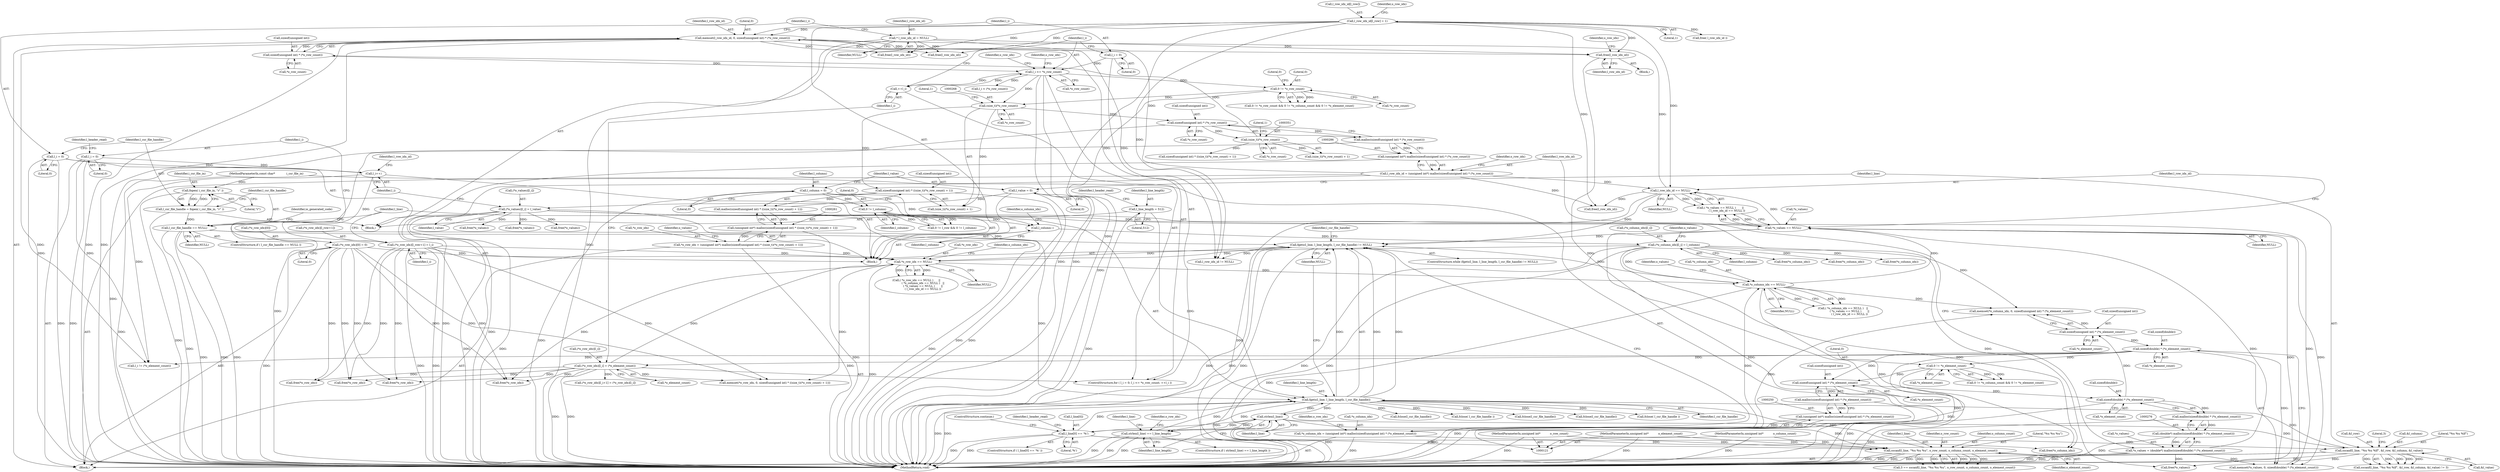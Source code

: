 digraph "0_libxsmm_151481489192e6d1997f8bde52c5c425ea41741d_2@API" {
"1000186" [label="(Call,free(l_row_idx_id))"];
"1000500" [label="(Call,l_row_idx_id[l_row] = 1)"];
"1000142" [label="(Call,* l_row_idx_id = NULL)"];
"1000373" [label="(Call,memset(l_row_idx_id, 0, sizeof(unsigned int) * (*o_row_count)))"];
"1000309" [label="(Call,l_row_idx_id == NULL)"];
"1000283" [label="(Call,l_row_idx_id = (unsigned int*) malloc(sizeof(unsigned int) * (*o_row_count)))"];
"1000285" [label="(Call,(unsigned int*) malloc(sizeof(unsigned int) * (*o_row_count)))"];
"1000287" [label="(Call,malloc(sizeof(unsigned int) * (*o_row_count)))"];
"1000288" [label="(Call,sizeof(unsigned int) * (*o_row_count))"];
"1000267" [label="(Call,(size_t)(*o_row_count))"];
"1000385" [label="(Call,l_i <= *o_row_count)"];
"1000382" [label="(Call,l_i = 0)"];
"1000389" [label="(Call,++l_i)"];
"1000376" [label="(Call,sizeof(unsigned int) * (*o_row_count))"];
"1000350" [label="(Call,(size_t)(*o_row_count))"];
"1000232" [label="(Call,0 != *o_row_count)"];
"1000305" [label="(Call,*o_values == NULL)"];
"1000492" [label="(Call,(*o_values)[l_i] = l_value)"];
"1000429" [label="(Call,l_value = 0)"];
"1000272" [label="(Call,*o_values = (double*) malloc(sizeof(double) * (*o_element_count)))"];
"1000275" [label="(Call,(double*) malloc(sizeof(double) * (*o_element_count)))"];
"1000277" [label="(Call,malloc(sizeof(double) * (*o_element_count)))"];
"1000278" [label="(Call,sizeof(double) * (*o_element_count))"];
"1000252" [label="(Call,sizeof(unsigned int) * (*o_element_count))"];
"1000241" [label="(Call,0 != *o_element_count)"];
"1000368" [label="(Call,sizeof(double) * (*o_element_count))"];
"1000359" [label="(Call,sizeof(unsigned int) * (*o_element_count))"];
"1000300" [label="(Call,*o_column_idx == NULL)"];
"1000486" [label="(Call,(*o_column_idx)[l_i] = l_column)"];
"1000484" [label="(Call,l_column--)"];
"1000425" [label="(Call,l_column = 0)"];
"1000479" [label="(Call,0 != l_column)"];
"1000246" [label="(Call,*o_column_idx = (unsigned int*) malloc(sizeof(unsigned int) * (*o_element_count)))"];
"1000249" [label="(Call,(unsigned int*) malloc(sizeof(unsigned int) * (*o_element_count)))"];
"1000251" [label="(Call,malloc(sizeof(unsigned int) * (*o_element_count)))"];
"1000295" [label="(Call,*o_row_idx == NULL)"];
"1000505" [label="(Call,(*o_row_idx)[l_row+1] = l_i)"];
"1000498" [label="(Call,l_i++)"];
"1000404" [label="(Call,l_i = 0)"];
"1000146" [label="(Call,l_i = 0)"];
"1000391" [label="(Call,(*o_row_idx)[l_i] = (*o_element_count))"];
"1000257" [label="(Call,*o_row_idx = (unsigned int*) malloc(sizeof(unsigned int) * ((size_t)(*o_row_count) + 1)))"];
"1000260" [label="(Call,(unsigned int*) malloc(sizeof(unsigned int) * ((size_t)(*o_row_count) + 1)))"];
"1000262" [label="(Call,malloc(sizeof(unsigned int) * ((size_t)(*o_row_count) + 1)))"];
"1000263" [label="(Call,sizeof(unsigned int) * ((size_t)(*o_row_count) + 1))"];
"1000398" [label="(Call,(*o_row_idx)[0] = 0)"];
"1000164" [label="(Call,fgets(l_line, l_line_length, l_csr_file_handle) != NULL)"];
"1000165" [label="(Call,fgets(l_line, l_line_length, l_csr_file_handle))"];
"1000225" [label="(Call,sscanf(l_line, \"%u %u %u\", o_row_count, o_column_count, o_element_count))"];
"1000207" [label="(Call,l_line[0] == '%')"];
"1000173" [label="(Call,strlen(l_line))"];
"1000127" [label="(MethodParameterIn,unsigned int*           o_row_count)"];
"1000128" [label="(MethodParameterIn,unsigned int*           o_column_count)"];
"1000129" [label="(MethodParameterIn,unsigned int*           o_element_count)"];
"1000434" [label="(Call,sscanf(l_line, \"%u %u %lf\", &l_row, &l_column, &l_value))"];
"1000133" [label="(Call,l_line_length = 512)"];
"1000172" [label="(Call,strlen(l_line) == l_line_length)"];
"1000155" [label="(Call,l_csr_file_handle == NULL)"];
"1000149" [label="(Call,l_csr_file_handle = fopen( i_csr_file_in, \"r\" ))"];
"1000151" [label="(Call,fopen( i_csr_file_in, \"r\" ))"];
"1000123" [label="(MethodParameterIn,const char*             i_csr_file_in)"];
"1000142" [label="(Call,* l_row_idx_id = NULL)"];
"1000287" [label="(Call,malloc(sizeof(unsigned int) * (*o_row_count)))"];
"1000148" [label="(Literal,0)"];
"1000227" [label="(Literal,\"%u %u %u\")"];
"1000316" [label="(Call,free(*o_column_idx))"];
"1000369" [label="(Call,sizeof(double))"];
"1000429" [label="(Call,l_value = 0)"];
"1000499" [label="(Identifier,l_i)"];
"1000387" [label="(Call,*o_row_count)"];
"1000155" [label="(Call,l_csr_file_handle == NULL)"];
"1000373" [label="(Call,memset(l_row_idx_id, 0, sizeof(unsigned int) * (*o_row_count)))"];
"1000294" [label="(Call,( *o_row_idx == NULL )      ||\n               ( *o_column_idx == NULL )   ||\n               ( *o_values == NULL )       ||\n               ( l_row_idx_id == NULL ))"];
"1000169" [label="(Identifier,NULL)"];
"1000346" [label="(Call,sizeof(unsigned int) * ((size_t)(*o_row_count) + 1))"];
"1000218" [label="(Identifier,l_header_read)"];
"1000307" [label="(Identifier,o_values)"];
"1000152" [label="(Identifier,i_csr_file_in)"];
"1000521" [label="(Call,free(*o_row_idx))"];
"1000584" [label="(MethodReturn,void)"];
"1000497" [label="(Identifier,l_value)"];
"1000354" [label="(Literal,1)"];
"1000259" [label="(Identifier,o_row_idx)"];
"1000377" [label="(Call,sizeof(unsigned int))"];
"1000284" [label="(Identifier,l_row_idx_id)"];
"1000557" [label="(Call,l_i < (*o_row_count))"];
"1000186" [label="(Call,free(l_row_idx_id))"];
"1000374" [label="(Identifier,l_row_idx_id)"];
"1000177" [label="(Call,free(*o_row_idx))"];
"1000305" [label="(Call,*o_values == NULL)"];
"1000272" [label="(Call,*o_values = (double*) malloc(sizeof(double) * (*o_element_count)))"];
"1000281" [label="(Call,*o_element_count)"];
"1000295" [label="(Call,*o_row_idx == NULL)"];
"1000425" [label="(Call,l_column = 0)"];
"1000404" [label="(Call,l_i = 0)"];
"1000386" [label="(Identifier,l_i)"];
"1000207" [label="(Call,l_line[0] == '%')"];
"1000392" [label="(Call,(*o_row_idx)[l_i])"];
"1000291" [label="(Call,*o_row_count)"];
"1000384" [label="(Literal,0)"];
"1000498" [label="(Call,l_i++)"];
"1000385" [label="(Call,l_i <= *o_row_count)"];
"1000273" [label="(Call,*o_values)"];
"1000350" [label="(Call,(size_t)(*o_row_count))"];
"1000375" [label="(Literal,0)"];
"1000481" [label="(Identifier,l_column)"];
"1000147" [label="(Identifier,l_i)"];
"1000167" [label="(Identifier,l_line_length)"];
"1000157" [label="(Identifier,NULL)"];
"1000251" [label="(Call,malloc(sizeof(unsigned int) * (*o_element_count)))"];
"1000300" [label="(Call,*o_column_idx == NULL)"];
"1000172" [label="(Call,strlen(l_line) == l_line_length)"];
"1000154" [label="(ControlStructure,if ( l_csr_file_handle == NULL ))"];
"1000571" [label="(Call,(*o_row_idx)[l_i+1] = (*o_row_idx)[l_i])"];
"1000368" [label="(Call,sizeof(double) * (*o_element_count))"];
"1000371" [label="(Call,*o_element_count)"];
"1000336" [label="(Call,fclose(l_csr_file_handle))"];
"1000190" [label="(Identifier,o_row_idx)"];
"1000512" [label="(Identifier,l_i)"];
"1000501" [label="(Call,l_row_idx_id[l_row])"];
"1000401" [label="(Identifier,o_row_idx)"];
"1000451" [label="(Call,free(*o_values))"];
"1000176" [label="(Block,)"];
"1000253" [label="(Call,sizeof(unsigned int))"];
"1000390" [label="(Identifier,l_i)"];
"1000441" [label="(Call,&l_value)"];
"1000236" [label="(Call,0 != *o_column_count && 0 != *o_element_count)"];
"1000296" [label="(Call,*o_row_idx)"];
"1000527" [label="(Call,free(*o_values))"];
"1000342" [label="(Call,memset(*o_row_idx, 0, sizeof(unsigned int) * ((size_t)(*o_row_count) + 1)))"];
"1000491" [label="(Identifier,l_column)"];
"1000211" [label="(Literal,'%')"];
"1000139" [label="(Identifier,l_header_read)"];
"1000171" [label="(ControlStructure,if ( strlen(l_line) == l_line_length ))"];
"1000225" [label="(Call,sscanf(l_line, \"%u %u %u\", o_row_count, o_column_count, o_element_count))"];
"1000493" [label="(Call,(*o_values)[l_i])"];
"1000433" [label="(Call,sscanf(l_line, \"%u %u %lf\", &l_row, &l_column, &l_value) != 3)"];
"1000187" [label="(Identifier,l_row_idx_id)"];
"1000200" [label="(Call,fclose(l_csr_file_handle))"];
"1000437" [label="(Call,&l_row)"];
"1000299" [label="(Call,( *o_column_idx == NULL )   ||\n               ( *o_values == NULL )       ||\n               ( l_row_idx_id == NULL ))"];
"1000383" [label="(Identifier,l_i)"];
"1000267" [label="(Call,(size_t)(*o_row_count))"];
"1000285" [label="(Call,(unsigned int*) malloc(sizeof(unsigned int) * (*o_row_count)))"];
"1000288" [label="(Call,sizeof(unsigned int) * (*o_row_count))"];
"1000153" [label="(Literal,\"r\")"];
"1000150" [label="(Identifier,l_csr_file_handle)"];
"1000160" [label="(Identifier,io_generated_code)"];
"1000164" [label="(Call,fgets(l_line, l_line_length, l_csr_file_handle) != NULL)"];
"1000232" [label="(Call,0 != *o_row_count)"];
"1000382" [label="(Call,l_i = 0)"];
"1000352" [label="(Call,*o_row_count)"];
"1000238" [label="(Literal,0)"];
"1000165" [label="(Call,fgets(l_line, l_line_length, l_csr_file_handle))"];
"1000146" [label="(Call,l_i = 0)"];
"1000359" [label="(Call,sizeof(unsigned int) * (*o_element_count))"];
"1000255" [label="(Call,*o_element_count)"];
"1000431" [label="(Literal,0)"];
"1000376" [label="(Call,sizeof(unsigned int) * (*o_row_count))"];
"1000130" [label="(Block,)"];
"1000129" [label="(MethodParameterIn,unsigned int*           o_element_count)"];
"1000430" [label="(Identifier,l_value)"];
"1000415" [label="(Call,fclose( l_csr_file_handle ))"];
"1000502" [label="(Identifier,l_row_idx_id)"];
"1000168" [label="(Identifier,l_csr_file_handle)"];
"1000128" [label="(MethodParameterIn,unsigned int*           o_column_count)"];
"1000379" [label="(Call,*o_row_count)"];
"1000306" [label="(Call,*o_values)"];
"1000479" [label="(Call,0 != l_column)"];
"1000274" [label="(Identifier,o_values)"];
"1000443" [label="(Literal,3)"];
"1000234" [label="(Call,*o_row_count)"];
"1000486" [label="(Call,(*o_column_idx)[l_i] = l_column)"];
"1000362" [label="(Call,*o_element_count)"];
"1000249" [label="(Call,(unsigned int*) malloc(sizeof(unsigned int) * (*o_element_count)))"];
"1000485" [label="(Identifier,l_column)"];
"1000506" [label="(Call,(*o_row_idx)[l_row+1])"];
"1000508" [label="(Identifier,o_row_idx)"];
"1000301" [label="(Call,*o_column_idx)"];
"1000322" [label="(Call,free(l_row_idx_id))"];
"1000298" [label="(Identifier,NULL)"];
"1000226" [label="(Identifier,l_line)"];
"1000233" [label="(Literal,0)"];
"1000206" [label="(ControlStructure,if ( l_line[0] == '%' ))"];
"1000389" [label="(Call,++l_i)"];
"1000277" [label="(Call,malloc(sizeof(double) * (*o_element_count)))"];
"1000241" [label="(Call,0 != *o_element_count)"];
"1000427" [label="(Literal,0)"];
"1000257" [label="(Call,*o_row_idx = (unsigned int*) malloc(sizeof(unsigned int) * ((size_t)(*o_row_count) + 1)))"];
"1000549" [label="(Call,l_row_idx_id != NULL)"];
"1000454" [label="(Call,free(l_row_idx_id))"];
"1000252" [label="(Call,sizeof(unsigned int) * (*o_element_count))"];
"1000408" [label="(Identifier,l_header_read)"];
"1000209" [label="(Identifier,l_line)"];
"1000180" [label="(Call,free(*o_column_idx))"];
"1000262" [label="(Call,malloc(sizeof(unsigned int) * ((size_t)(*o_row_count) + 1)))"];
"1000243" [label="(Call,*o_element_count)"];
"1000439" [label="(Call,&l_column)"];
"1000530" [label="(Call,free(l_row_idx_id))"];
"1000173" [label="(Call,strlen(l_line))"];
"1000436" [label="(Literal,\"%u %u %lf\")"];
"1000381" [label="(ControlStructure,for ( l_i = 0; l_i <= *o_row_count; ++l_i ))"];
"1000127" [label="(MethodParameterIn,unsigned int*           o_row_count)"];
"1000319" [label="(Call,free(*o_values))"];
"1000231" [label="(Call,0 != *o_row_count && 0 != *o_column_count && 0 != *o_element_count)"];
"1000495" [label="(Identifier,o_values)"];
"1000445" [label="(Call,free(*o_row_idx))"];
"1000230" [label="(Identifier,o_element_count)"];
"1000349" [label="(Call,(size_t)(*o_row_count) + 1)"];
"1000468" [label="(Call,fclose(l_csr_file_handle))"];
"1000297" [label="(Identifier,o_row_idx)"];
"1000391" [label="(Call,(*o_row_idx)[l_i] = (*o_element_count))"];
"1000279" [label="(Call,sizeof(double))"];
"1000403" [label="(Literal,0)"];
"1000434" [label="(Call,sscanf(l_line, \"%u %u %lf\", &l_row, &l_column, &l_value))"];
"1000135" [label="(Literal,512)"];
"1000399" [label="(Call,(*o_row_idx)[0])"];
"1000269" [label="(Call,*o_row_count)"];
"1000260" [label="(Call,(unsigned int*) malloc(sizeof(unsigned int) * ((size_t)(*o_row_count) + 1)))"];
"1000448" [label="(Call,free(*o_column_idx))"];
"1000246" [label="(Call,*o_column_idx = (unsigned int*) malloc(sizeof(unsigned int) * (*o_element_count)))"];
"1000228" [label="(Identifier,o_row_count)"];
"1000309" [label="(Call,l_row_idx_id == NULL)"];
"1000245" [label="(Block,)"];
"1000524" [label="(Call,free(*o_column_idx))"];
"1000175" [label="(Identifier,l_line_length)"];
"1000208" [label="(Call,l_line[0])"];
"1000516" [label="(Call,l_i != (*o_element_count))"];
"1000275" [label="(Call,(double*) malloc(sizeof(double) * (*o_element_count)))"];
"1000163" [label="(ControlStructure,while (fgets(l_line, l_line_length, l_csr_file_handle) != NULL))"];
"1000278" [label="(Call,sizeof(double) * (*o_element_count))"];
"1000489" [label="(Identifier,o_column_idx)"];
"1000229" [label="(Identifier,o_column_count)"];
"1000149" [label="(Call,l_csr_file_handle = fopen( i_csr_file_in, \"r\" ))"];
"1000426" [label="(Identifier,l_column)"];
"1000504" [label="(Literal,1)"];
"1000302" [label="(Identifier,o_column_idx)"];
"1000179" [label="(Identifier,o_row_idx)"];
"1000394" [label="(Identifier,o_row_idx)"];
"1000475" [label="(Call,0 != l_row && 0 != l_column)"];
"1000271" [label="(Literal,1)"];
"1000364" [label="(Call,memset(*o_values, 0, sizeof(double) * (*o_element_count)))"];
"1000174" [label="(Identifier,l_line)"];
"1000398" [label="(Call,(*o_row_idx)[0] = 0)"];
"1000360" [label="(Call,sizeof(unsigned int))"];
"1000311" [label="(Identifier,NULL)"];
"1000166" [label="(Identifier,l_line)"];
"1000419" [label="(Block,)"];
"1000355" [label="(Call,memset(*o_column_idx, 0, sizeof(unsigned int) * (*o_element_count)))"];
"1000406" [label="(Literal,0)"];
"1000514" [label="(Identifier,l_csr_file_handle)"];
"1000213" [label="(ControlStructure,continue;)"];
"1000313" [label="(Call,free(*o_row_idx))"];
"1000405" [label="(Identifier,l_i)"];
"1000308" [label="(Identifier,NULL)"];
"1000435" [label="(Identifier,l_line)"];
"1000151" [label="(Call,fopen( i_csr_file_in, \"r\" ))"];
"1000144" [label="(Identifier,NULL)"];
"1000242" [label="(Literal,0)"];
"1000143" [label="(Identifier,l_row_idx_id)"];
"1000289" [label="(Call,sizeof(unsigned int))"];
"1000264" [label="(Call,sizeof(unsigned int))"];
"1000396" [label="(Call,*o_element_count)"];
"1000258" [label="(Call,*o_row_idx)"];
"1000487" [label="(Call,(*o_column_idx)[l_i])"];
"1000505" [label="(Call,(*o_row_idx)[l_row+1] = l_i)"];
"1000310" [label="(Identifier,l_row_idx_id)"];
"1000492" [label="(Call,(*o_values)[l_i] = l_value)"];
"1000156" [label="(Identifier,l_csr_file_handle)"];
"1000303" [label="(Identifier,NULL)"];
"1000304" [label="(Call,( *o_values == NULL )       ||\n               ( l_row_idx_id == NULL ))"];
"1000500" [label="(Call,l_row_idx_id[l_row] = 1)"];
"1000480" [label="(Literal,0)"];
"1000247" [label="(Call,*o_column_idx)"];
"1000283" [label="(Call,l_row_idx_id = (unsigned int*) malloc(sizeof(unsigned int) * (*o_row_count)))"];
"1000266" [label="(Call,(size_t)(*o_row_count) + 1)"];
"1000263" [label="(Call,sizeof(unsigned int) * ((size_t)(*o_row_count) + 1))"];
"1000133" [label="(Call,l_line_length = 512)"];
"1000123" [label="(MethodParameterIn,const char*             i_csr_file_in)"];
"1000223" [label="(Call,3 == sscanf(l_line, \"%u %u %u\", o_row_count, o_column_count, o_element_count))"];
"1000484" [label="(Call,l_column--)"];
"1000183" [label="(Call,free(*o_values))"];
"1000134" [label="(Identifier,l_line_length)"];
"1000513" [label="(Call,fclose( l_csr_file_handle ))"];
"1000582" [label="(Call,free( l_row_idx_id ))"];
"1000186" -> "1000176"  [label="AST: "];
"1000186" -> "1000187"  [label="CFG: "];
"1000187" -> "1000186"  [label="AST: "];
"1000190" -> "1000186"  [label="CFG: "];
"1000186" -> "1000584"  [label="DDG: "];
"1000500" -> "1000186"  [label="DDG: "];
"1000142" -> "1000186"  [label="DDG: "];
"1000373" -> "1000186"  [label="DDG: "];
"1000500" -> "1000419"  [label="AST: "];
"1000500" -> "1000504"  [label="CFG: "];
"1000501" -> "1000500"  [label="AST: "];
"1000504" -> "1000500"  [label="AST: "];
"1000508" -> "1000500"  [label="CFG: "];
"1000500" -> "1000584"  [label="DDG: "];
"1000500" -> "1000309"  [label="DDG: "];
"1000500" -> "1000322"  [label="DDG: "];
"1000500" -> "1000373"  [label="DDG: "];
"1000500" -> "1000454"  [label="DDG: "];
"1000500" -> "1000530"  [label="DDG: "];
"1000500" -> "1000549"  [label="DDG: "];
"1000500" -> "1000582"  [label="DDG: "];
"1000142" -> "1000130"  [label="AST: "];
"1000142" -> "1000144"  [label="CFG: "];
"1000143" -> "1000142"  [label="AST: "];
"1000144" -> "1000142"  [label="AST: "];
"1000147" -> "1000142"  [label="CFG: "];
"1000142" -> "1000584"  [label="DDG: "];
"1000142" -> "1000454"  [label="DDG: "];
"1000142" -> "1000530"  [label="DDG: "];
"1000142" -> "1000549"  [label="DDG: "];
"1000373" -> "1000245"  [label="AST: "];
"1000373" -> "1000376"  [label="CFG: "];
"1000374" -> "1000373"  [label="AST: "];
"1000375" -> "1000373"  [label="AST: "];
"1000376" -> "1000373"  [label="AST: "];
"1000383" -> "1000373"  [label="CFG: "];
"1000373" -> "1000584"  [label="DDG: "];
"1000373" -> "1000584"  [label="DDG: "];
"1000373" -> "1000584"  [label="DDG: "];
"1000309" -> "1000373"  [label="DDG: "];
"1000283" -> "1000373"  [label="DDG: "];
"1000376" -> "1000373"  [label="DDG: "];
"1000373" -> "1000454"  [label="DDG: "];
"1000373" -> "1000530"  [label="DDG: "];
"1000373" -> "1000549"  [label="DDG: "];
"1000309" -> "1000304"  [label="AST: "];
"1000309" -> "1000311"  [label="CFG: "];
"1000310" -> "1000309"  [label="AST: "];
"1000311" -> "1000309"  [label="AST: "];
"1000304" -> "1000309"  [label="CFG: "];
"1000309" -> "1000584"  [label="DDG: "];
"1000309" -> "1000164"  [label="DDG: "];
"1000309" -> "1000304"  [label="DDG: "];
"1000309" -> "1000304"  [label="DDG: "];
"1000283" -> "1000309"  [label="DDG: "];
"1000305" -> "1000309"  [label="DDG: "];
"1000309" -> "1000322"  [label="DDG: "];
"1000283" -> "1000245"  [label="AST: "];
"1000283" -> "1000285"  [label="CFG: "];
"1000284" -> "1000283"  [label="AST: "];
"1000285" -> "1000283"  [label="AST: "];
"1000297" -> "1000283"  [label="CFG: "];
"1000283" -> "1000584"  [label="DDG: "];
"1000285" -> "1000283"  [label="DDG: "];
"1000283" -> "1000322"  [label="DDG: "];
"1000285" -> "1000287"  [label="CFG: "];
"1000286" -> "1000285"  [label="AST: "];
"1000287" -> "1000285"  [label="AST: "];
"1000285" -> "1000584"  [label="DDG: "];
"1000287" -> "1000285"  [label="DDG: "];
"1000287" -> "1000288"  [label="CFG: "];
"1000288" -> "1000287"  [label="AST: "];
"1000287" -> "1000584"  [label="DDG: "];
"1000288" -> "1000287"  [label="DDG: "];
"1000288" -> "1000291"  [label="CFG: "];
"1000289" -> "1000288"  [label="AST: "];
"1000291" -> "1000288"  [label="AST: "];
"1000288" -> "1000584"  [label="DDG: "];
"1000267" -> "1000288"  [label="DDG: "];
"1000288" -> "1000350"  [label="DDG: "];
"1000267" -> "1000266"  [label="AST: "];
"1000267" -> "1000269"  [label="CFG: "];
"1000268" -> "1000267"  [label="AST: "];
"1000269" -> "1000267"  [label="AST: "];
"1000271" -> "1000267"  [label="CFG: "];
"1000267" -> "1000263"  [label="DDG: "];
"1000267" -> "1000266"  [label="DDG: "];
"1000385" -> "1000267"  [label="DDG: "];
"1000232" -> "1000267"  [label="DDG: "];
"1000385" -> "1000381"  [label="AST: "];
"1000385" -> "1000387"  [label="CFG: "];
"1000386" -> "1000385"  [label="AST: "];
"1000387" -> "1000385"  [label="AST: "];
"1000394" -> "1000385"  [label="CFG: "];
"1000401" -> "1000385"  [label="CFG: "];
"1000385" -> "1000584"  [label="DDG: "];
"1000385" -> "1000584"  [label="DDG: "];
"1000385" -> "1000232"  [label="DDG: "];
"1000382" -> "1000385"  [label="DDG: "];
"1000389" -> "1000385"  [label="DDG: "];
"1000376" -> "1000385"  [label="DDG: "];
"1000385" -> "1000389"  [label="DDG: "];
"1000385" -> "1000557"  [label="DDG: "];
"1000382" -> "1000381"  [label="AST: "];
"1000382" -> "1000384"  [label="CFG: "];
"1000383" -> "1000382"  [label="AST: "];
"1000384" -> "1000382"  [label="AST: "];
"1000386" -> "1000382"  [label="CFG: "];
"1000389" -> "1000381"  [label="AST: "];
"1000389" -> "1000390"  [label="CFG: "];
"1000390" -> "1000389"  [label="AST: "];
"1000386" -> "1000389"  [label="CFG: "];
"1000376" -> "1000379"  [label="CFG: "];
"1000377" -> "1000376"  [label="AST: "];
"1000379" -> "1000376"  [label="AST: "];
"1000350" -> "1000376"  [label="DDG: "];
"1000350" -> "1000349"  [label="AST: "];
"1000350" -> "1000352"  [label="CFG: "];
"1000351" -> "1000350"  [label="AST: "];
"1000352" -> "1000350"  [label="AST: "];
"1000354" -> "1000350"  [label="CFG: "];
"1000350" -> "1000346"  [label="DDG: "];
"1000350" -> "1000349"  [label="DDG: "];
"1000232" -> "1000231"  [label="AST: "];
"1000232" -> "1000234"  [label="CFG: "];
"1000233" -> "1000232"  [label="AST: "];
"1000234" -> "1000232"  [label="AST: "];
"1000238" -> "1000232"  [label="CFG: "];
"1000231" -> "1000232"  [label="CFG: "];
"1000232" -> "1000584"  [label="DDG: "];
"1000232" -> "1000231"  [label="DDG: "];
"1000232" -> "1000231"  [label="DDG: "];
"1000305" -> "1000304"  [label="AST: "];
"1000305" -> "1000308"  [label="CFG: "];
"1000306" -> "1000305"  [label="AST: "];
"1000308" -> "1000305"  [label="AST: "];
"1000310" -> "1000305"  [label="CFG: "];
"1000304" -> "1000305"  [label="CFG: "];
"1000305" -> "1000584"  [label="DDG: "];
"1000305" -> "1000164"  [label="DDG: "];
"1000305" -> "1000304"  [label="DDG: "];
"1000305" -> "1000304"  [label="DDG: "];
"1000492" -> "1000305"  [label="DDG: "];
"1000272" -> "1000305"  [label="DDG: "];
"1000300" -> "1000305"  [label="DDG: "];
"1000305" -> "1000319"  [label="DDG: "];
"1000305" -> "1000364"  [label="DDG: "];
"1000492" -> "1000419"  [label="AST: "];
"1000492" -> "1000497"  [label="CFG: "];
"1000493" -> "1000492"  [label="AST: "];
"1000497" -> "1000492"  [label="AST: "];
"1000499" -> "1000492"  [label="CFG: "];
"1000492" -> "1000584"  [label="DDG: "];
"1000492" -> "1000584"  [label="DDG: "];
"1000492" -> "1000183"  [label="DDG: "];
"1000492" -> "1000319"  [label="DDG: "];
"1000492" -> "1000364"  [label="DDG: "];
"1000492" -> "1000451"  [label="DDG: "];
"1000429" -> "1000492"  [label="DDG: "];
"1000492" -> "1000527"  [label="DDG: "];
"1000429" -> "1000419"  [label="AST: "];
"1000429" -> "1000431"  [label="CFG: "];
"1000430" -> "1000429"  [label="AST: "];
"1000431" -> "1000429"  [label="AST: "];
"1000435" -> "1000429"  [label="CFG: "];
"1000429" -> "1000584"  [label="DDG: "];
"1000272" -> "1000245"  [label="AST: "];
"1000272" -> "1000275"  [label="CFG: "];
"1000273" -> "1000272"  [label="AST: "];
"1000275" -> "1000272"  [label="AST: "];
"1000284" -> "1000272"  [label="CFG: "];
"1000272" -> "1000584"  [label="DDG: "];
"1000275" -> "1000272"  [label="DDG: "];
"1000272" -> "1000319"  [label="DDG: "];
"1000272" -> "1000364"  [label="DDG: "];
"1000275" -> "1000277"  [label="CFG: "];
"1000276" -> "1000275"  [label="AST: "];
"1000277" -> "1000275"  [label="AST: "];
"1000275" -> "1000584"  [label="DDG: "];
"1000277" -> "1000275"  [label="DDG: "];
"1000277" -> "1000278"  [label="CFG: "];
"1000278" -> "1000277"  [label="AST: "];
"1000277" -> "1000584"  [label="DDG: "];
"1000278" -> "1000277"  [label="DDG: "];
"1000278" -> "1000281"  [label="CFG: "];
"1000279" -> "1000278"  [label="AST: "];
"1000281" -> "1000278"  [label="AST: "];
"1000278" -> "1000584"  [label="DDG: "];
"1000252" -> "1000278"  [label="DDG: "];
"1000278" -> "1000359"  [label="DDG: "];
"1000252" -> "1000251"  [label="AST: "];
"1000252" -> "1000255"  [label="CFG: "];
"1000253" -> "1000252"  [label="AST: "];
"1000255" -> "1000252"  [label="AST: "];
"1000251" -> "1000252"  [label="CFG: "];
"1000252" -> "1000251"  [label="DDG: "];
"1000241" -> "1000252"  [label="DDG: "];
"1000368" -> "1000252"  [label="DDG: "];
"1000241" -> "1000236"  [label="AST: "];
"1000241" -> "1000243"  [label="CFG: "];
"1000242" -> "1000241"  [label="AST: "];
"1000243" -> "1000241"  [label="AST: "];
"1000236" -> "1000241"  [label="CFG: "];
"1000241" -> "1000584"  [label="DDG: "];
"1000241" -> "1000236"  [label="DDG: "];
"1000241" -> "1000236"  [label="DDG: "];
"1000368" -> "1000241"  [label="DDG: "];
"1000368" -> "1000364"  [label="AST: "];
"1000368" -> "1000371"  [label="CFG: "];
"1000369" -> "1000368"  [label="AST: "];
"1000371" -> "1000368"  [label="AST: "];
"1000364" -> "1000368"  [label="CFG: "];
"1000368" -> "1000584"  [label="DDG: "];
"1000368" -> "1000364"  [label="DDG: "];
"1000359" -> "1000368"  [label="DDG: "];
"1000368" -> "1000391"  [label="DDG: "];
"1000368" -> "1000516"  [label="DDG: "];
"1000359" -> "1000355"  [label="AST: "];
"1000359" -> "1000362"  [label="CFG: "];
"1000360" -> "1000359"  [label="AST: "];
"1000362" -> "1000359"  [label="AST: "];
"1000355" -> "1000359"  [label="CFG: "];
"1000359" -> "1000355"  [label="DDG: "];
"1000300" -> "1000299"  [label="AST: "];
"1000300" -> "1000303"  [label="CFG: "];
"1000301" -> "1000300"  [label="AST: "];
"1000303" -> "1000300"  [label="AST: "];
"1000307" -> "1000300"  [label="CFG: "];
"1000299" -> "1000300"  [label="CFG: "];
"1000300" -> "1000584"  [label="DDG: "];
"1000300" -> "1000164"  [label="DDG: "];
"1000300" -> "1000299"  [label="DDG: "];
"1000300" -> "1000299"  [label="DDG: "];
"1000486" -> "1000300"  [label="DDG: "];
"1000246" -> "1000300"  [label="DDG: "];
"1000295" -> "1000300"  [label="DDG: "];
"1000300" -> "1000316"  [label="DDG: "];
"1000300" -> "1000355"  [label="DDG: "];
"1000486" -> "1000419"  [label="AST: "];
"1000486" -> "1000491"  [label="CFG: "];
"1000487" -> "1000486"  [label="AST: "];
"1000491" -> "1000486"  [label="AST: "];
"1000495" -> "1000486"  [label="CFG: "];
"1000486" -> "1000584"  [label="DDG: "];
"1000486" -> "1000584"  [label="DDG: "];
"1000486" -> "1000180"  [label="DDG: "];
"1000486" -> "1000316"  [label="DDG: "];
"1000486" -> "1000355"  [label="DDG: "];
"1000486" -> "1000448"  [label="DDG: "];
"1000484" -> "1000486"  [label="DDG: "];
"1000486" -> "1000524"  [label="DDG: "];
"1000484" -> "1000419"  [label="AST: "];
"1000484" -> "1000485"  [label="CFG: "];
"1000485" -> "1000484"  [label="AST: "];
"1000489" -> "1000484"  [label="CFG: "];
"1000425" -> "1000484"  [label="DDG: "];
"1000479" -> "1000484"  [label="DDG: "];
"1000425" -> "1000419"  [label="AST: "];
"1000425" -> "1000427"  [label="CFG: "];
"1000426" -> "1000425"  [label="AST: "];
"1000427" -> "1000425"  [label="AST: "];
"1000430" -> "1000425"  [label="CFG: "];
"1000425" -> "1000584"  [label="DDG: "];
"1000425" -> "1000479"  [label="DDG: "];
"1000479" -> "1000475"  [label="AST: "];
"1000479" -> "1000481"  [label="CFG: "];
"1000480" -> "1000479"  [label="AST: "];
"1000481" -> "1000479"  [label="AST: "];
"1000475" -> "1000479"  [label="CFG: "];
"1000479" -> "1000475"  [label="DDG: "];
"1000479" -> "1000475"  [label="DDG: "];
"1000246" -> "1000245"  [label="AST: "];
"1000246" -> "1000249"  [label="CFG: "];
"1000247" -> "1000246"  [label="AST: "];
"1000249" -> "1000246"  [label="AST: "];
"1000259" -> "1000246"  [label="CFG: "];
"1000246" -> "1000584"  [label="DDG: "];
"1000249" -> "1000246"  [label="DDG: "];
"1000246" -> "1000316"  [label="DDG: "];
"1000246" -> "1000355"  [label="DDG: "];
"1000249" -> "1000251"  [label="CFG: "];
"1000250" -> "1000249"  [label="AST: "];
"1000251" -> "1000249"  [label="AST: "];
"1000249" -> "1000584"  [label="DDG: "];
"1000251" -> "1000249"  [label="DDG: "];
"1000251" -> "1000584"  [label="DDG: "];
"1000295" -> "1000294"  [label="AST: "];
"1000295" -> "1000298"  [label="CFG: "];
"1000296" -> "1000295"  [label="AST: "];
"1000298" -> "1000295"  [label="AST: "];
"1000302" -> "1000295"  [label="CFG: "];
"1000294" -> "1000295"  [label="CFG: "];
"1000295" -> "1000584"  [label="DDG: "];
"1000295" -> "1000164"  [label="DDG: "];
"1000295" -> "1000294"  [label="DDG: "];
"1000295" -> "1000294"  [label="DDG: "];
"1000505" -> "1000295"  [label="DDG: "];
"1000391" -> "1000295"  [label="DDG: "];
"1000257" -> "1000295"  [label="DDG: "];
"1000398" -> "1000295"  [label="DDG: "];
"1000164" -> "1000295"  [label="DDG: "];
"1000295" -> "1000313"  [label="DDG: "];
"1000295" -> "1000342"  [label="DDG: "];
"1000505" -> "1000419"  [label="AST: "];
"1000505" -> "1000512"  [label="CFG: "];
"1000506" -> "1000505"  [label="AST: "];
"1000512" -> "1000505"  [label="AST: "];
"1000166" -> "1000505"  [label="CFG: "];
"1000505" -> "1000584"  [label="DDG: "];
"1000505" -> "1000584"  [label="DDG: "];
"1000505" -> "1000177"  [label="DDG: "];
"1000505" -> "1000313"  [label="DDG: "];
"1000505" -> "1000342"  [label="DDG: "];
"1000505" -> "1000445"  [label="DDG: "];
"1000498" -> "1000505"  [label="DDG: "];
"1000505" -> "1000521"  [label="DDG: "];
"1000498" -> "1000419"  [label="AST: "];
"1000498" -> "1000499"  [label="CFG: "];
"1000499" -> "1000498"  [label="AST: "];
"1000502" -> "1000498"  [label="CFG: "];
"1000404" -> "1000498"  [label="DDG: "];
"1000146" -> "1000498"  [label="DDG: "];
"1000498" -> "1000516"  [label="DDG: "];
"1000404" -> "1000245"  [label="AST: "];
"1000404" -> "1000406"  [label="CFG: "];
"1000405" -> "1000404"  [label="AST: "];
"1000406" -> "1000404"  [label="AST: "];
"1000408" -> "1000404"  [label="CFG: "];
"1000404" -> "1000584"  [label="DDG: "];
"1000404" -> "1000516"  [label="DDG: "];
"1000146" -> "1000130"  [label="AST: "];
"1000146" -> "1000148"  [label="CFG: "];
"1000147" -> "1000146"  [label="AST: "];
"1000148" -> "1000146"  [label="AST: "];
"1000150" -> "1000146"  [label="CFG: "];
"1000146" -> "1000584"  [label="DDG: "];
"1000146" -> "1000516"  [label="DDG: "];
"1000391" -> "1000381"  [label="AST: "];
"1000391" -> "1000396"  [label="CFG: "];
"1000392" -> "1000391"  [label="AST: "];
"1000396" -> "1000391"  [label="AST: "];
"1000390" -> "1000391"  [label="CFG: "];
"1000391" -> "1000584"  [label="DDG: "];
"1000391" -> "1000584"  [label="DDG: "];
"1000391" -> "1000177"  [label="DDG: "];
"1000391" -> "1000313"  [label="DDG: "];
"1000391" -> "1000342"  [label="DDG: "];
"1000391" -> "1000445"  [label="DDG: "];
"1000391" -> "1000521"  [label="DDG: "];
"1000391" -> "1000571"  [label="DDG: "];
"1000257" -> "1000245"  [label="AST: "];
"1000257" -> "1000260"  [label="CFG: "];
"1000258" -> "1000257"  [label="AST: "];
"1000260" -> "1000257"  [label="AST: "];
"1000274" -> "1000257"  [label="CFG: "];
"1000257" -> "1000584"  [label="DDG: "];
"1000260" -> "1000257"  [label="DDG: "];
"1000260" -> "1000262"  [label="CFG: "];
"1000261" -> "1000260"  [label="AST: "];
"1000262" -> "1000260"  [label="AST: "];
"1000260" -> "1000584"  [label="DDG: "];
"1000262" -> "1000260"  [label="DDG: "];
"1000262" -> "1000263"  [label="CFG: "];
"1000263" -> "1000262"  [label="AST: "];
"1000262" -> "1000584"  [label="DDG: "];
"1000263" -> "1000262"  [label="DDG: "];
"1000263" -> "1000266"  [label="CFG: "];
"1000264" -> "1000263"  [label="AST: "];
"1000266" -> "1000263"  [label="AST: "];
"1000263" -> "1000584"  [label="DDG: "];
"1000398" -> "1000245"  [label="AST: "];
"1000398" -> "1000403"  [label="CFG: "];
"1000399" -> "1000398"  [label="AST: "];
"1000403" -> "1000398"  [label="AST: "];
"1000405" -> "1000398"  [label="CFG: "];
"1000398" -> "1000584"  [label="DDG: "];
"1000398" -> "1000177"  [label="DDG: "];
"1000398" -> "1000313"  [label="DDG: "];
"1000398" -> "1000342"  [label="DDG: "];
"1000398" -> "1000445"  [label="DDG: "];
"1000398" -> "1000521"  [label="DDG: "];
"1000164" -> "1000163"  [label="AST: "];
"1000164" -> "1000169"  [label="CFG: "];
"1000165" -> "1000164"  [label="AST: "];
"1000169" -> "1000164"  [label="AST: "];
"1000174" -> "1000164"  [label="CFG: "];
"1000514" -> "1000164"  [label="CFG: "];
"1000164" -> "1000584"  [label="DDG: "];
"1000164" -> "1000584"  [label="DDG: "];
"1000164" -> "1000584"  [label="DDG: "];
"1000165" -> "1000164"  [label="DDG: "];
"1000165" -> "1000164"  [label="DDG: "];
"1000165" -> "1000164"  [label="DDG: "];
"1000155" -> "1000164"  [label="DDG: "];
"1000164" -> "1000549"  [label="DDG: "];
"1000165" -> "1000168"  [label="CFG: "];
"1000166" -> "1000165"  [label="AST: "];
"1000167" -> "1000165"  [label="AST: "];
"1000168" -> "1000165"  [label="AST: "];
"1000169" -> "1000165"  [label="CFG: "];
"1000165" -> "1000584"  [label="DDG: "];
"1000165" -> "1000584"  [label="DDG: "];
"1000225" -> "1000165"  [label="DDG: "];
"1000207" -> "1000165"  [label="DDG: "];
"1000434" -> "1000165"  [label="DDG: "];
"1000173" -> "1000165"  [label="DDG: "];
"1000133" -> "1000165"  [label="DDG: "];
"1000172" -> "1000165"  [label="DDG: "];
"1000155" -> "1000165"  [label="DDG: "];
"1000165" -> "1000173"  [label="DDG: "];
"1000165" -> "1000172"  [label="DDG: "];
"1000165" -> "1000200"  [label="DDG: "];
"1000165" -> "1000336"  [label="DDG: "];
"1000165" -> "1000415"  [label="DDG: "];
"1000165" -> "1000468"  [label="DDG: "];
"1000165" -> "1000513"  [label="DDG: "];
"1000225" -> "1000223"  [label="AST: "];
"1000225" -> "1000230"  [label="CFG: "];
"1000226" -> "1000225"  [label="AST: "];
"1000227" -> "1000225"  [label="AST: "];
"1000228" -> "1000225"  [label="AST: "];
"1000229" -> "1000225"  [label="AST: "];
"1000230" -> "1000225"  [label="AST: "];
"1000223" -> "1000225"  [label="CFG: "];
"1000225" -> "1000584"  [label="DDG: "];
"1000225" -> "1000584"  [label="DDG: "];
"1000225" -> "1000584"  [label="DDG: "];
"1000225" -> "1000584"  [label="DDG: "];
"1000225" -> "1000223"  [label="DDG: "];
"1000225" -> "1000223"  [label="DDG: "];
"1000225" -> "1000223"  [label="DDG: "];
"1000225" -> "1000223"  [label="DDG: "];
"1000225" -> "1000223"  [label="DDG: "];
"1000207" -> "1000225"  [label="DDG: "];
"1000173" -> "1000225"  [label="DDG: "];
"1000127" -> "1000225"  [label="DDG: "];
"1000128" -> "1000225"  [label="DDG: "];
"1000129" -> "1000225"  [label="DDG: "];
"1000207" -> "1000206"  [label="AST: "];
"1000207" -> "1000211"  [label="CFG: "];
"1000208" -> "1000207"  [label="AST: "];
"1000211" -> "1000207"  [label="AST: "];
"1000213" -> "1000207"  [label="CFG: "];
"1000218" -> "1000207"  [label="CFG: "];
"1000207" -> "1000584"  [label="DDG: "];
"1000207" -> "1000584"  [label="DDG: "];
"1000207" -> "1000173"  [label="DDG: "];
"1000173" -> "1000207"  [label="DDG: "];
"1000207" -> "1000434"  [label="DDG: "];
"1000173" -> "1000172"  [label="AST: "];
"1000173" -> "1000174"  [label="CFG: "];
"1000174" -> "1000173"  [label="AST: "];
"1000175" -> "1000173"  [label="CFG: "];
"1000173" -> "1000584"  [label="DDG: "];
"1000173" -> "1000172"  [label="DDG: "];
"1000173" -> "1000434"  [label="DDG: "];
"1000127" -> "1000121"  [label="AST: "];
"1000127" -> "1000584"  [label="DDG: "];
"1000128" -> "1000121"  [label="AST: "];
"1000128" -> "1000584"  [label="DDG: "];
"1000129" -> "1000121"  [label="AST: "];
"1000129" -> "1000584"  [label="DDG: "];
"1000434" -> "1000433"  [label="AST: "];
"1000434" -> "1000441"  [label="CFG: "];
"1000435" -> "1000434"  [label="AST: "];
"1000436" -> "1000434"  [label="AST: "];
"1000437" -> "1000434"  [label="AST: "];
"1000439" -> "1000434"  [label="AST: "];
"1000441" -> "1000434"  [label="AST: "];
"1000443" -> "1000434"  [label="CFG: "];
"1000434" -> "1000584"  [label="DDG: "];
"1000434" -> "1000584"  [label="DDG: "];
"1000434" -> "1000584"  [label="DDG: "];
"1000434" -> "1000584"  [label="DDG: "];
"1000434" -> "1000433"  [label="DDG: "];
"1000434" -> "1000433"  [label="DDG: "];
"1000434" -> "1000433"  [label="DDG: "];
"1000434" -> "1000433"  [label="DDG: "];
"1000434" -> "1000433"  [label="DDG: "];
"1000133" -> "1000130"  [label="AST: "];
"1000133" -> "1000135"  [label="CFG: "];
"1000134" -> "1000133"  [label="AST: "];
"1000135" -> "1000133"  [label="AST: "];
"1000139" -> "1000133"  [label="CFG: "];
"1000133" -> "1000584"  [label="DDG: "];
"1000172" -> "1000171"  [label="AST: "];
"1000172" -> "1000175"  [label="CFG: "];
"1000175" -> "1000172"  [label="AST: "];
"1000179" -> "1000172"  [label="CFG: "];
"1000209" -> "1000172"  [label="CFG: "];
"1000172" -> "1000584"  [label="DDG: "];
"1000172" -> "1000584"  [label="DDG: "];
"1000172" -> "1000584"  [label="DDG: "];
"1000155" -> "1000154"  [label="AST: "];
"1000155" -> "1000157"  [label="CFG: "];
"1000156" -> "1000155"  [label="AST: "];
"1000157" -> "1000155"  [label="AST: "];
"1000160" -> "1000155"  [label="CFG: "];
"1000166" -> "1000155"  [label="CFG: "];
"1000155" -> "1000584"  [label="DDG: "];
"1000155" -> "1000584"  [label="DDG: "];
"1000155" -> "1000584"  [label="DDG: "];
"1000149" -> "1000155"  [label="DDG: "];
"1000149" -> "1000130"  [label="AST: "];
"1000149" -> "1000151"  [label="CFG: "];
"1000150" -> "1000149"  [label="AST: "];
"1000151" -> "1000149"  [label="AST: "];
"1000156" -> "1000149"  [label="CFG: "];
"1000149" -> "1000584"  [label="DDG: "];
"1000151" -> "1000149"  [label="DDG: "];
"1000151" -> "1000149"  [label="DDG: "];
"1000151" -> "1000153"  [label="CFG: "];
"1000152" -> "1000151"  [label="AST: "];
"1000153" -> "1000151"  [label="AST: "];
"1000151" -> "1000584"  [label="DDG: "];
"1000123" -> "1000151"  [label="DDG: "];
"1000123" -> "1000121"  [label="AST: "];
"1000123" -> "1000584"  [label="DDG: "];
}
